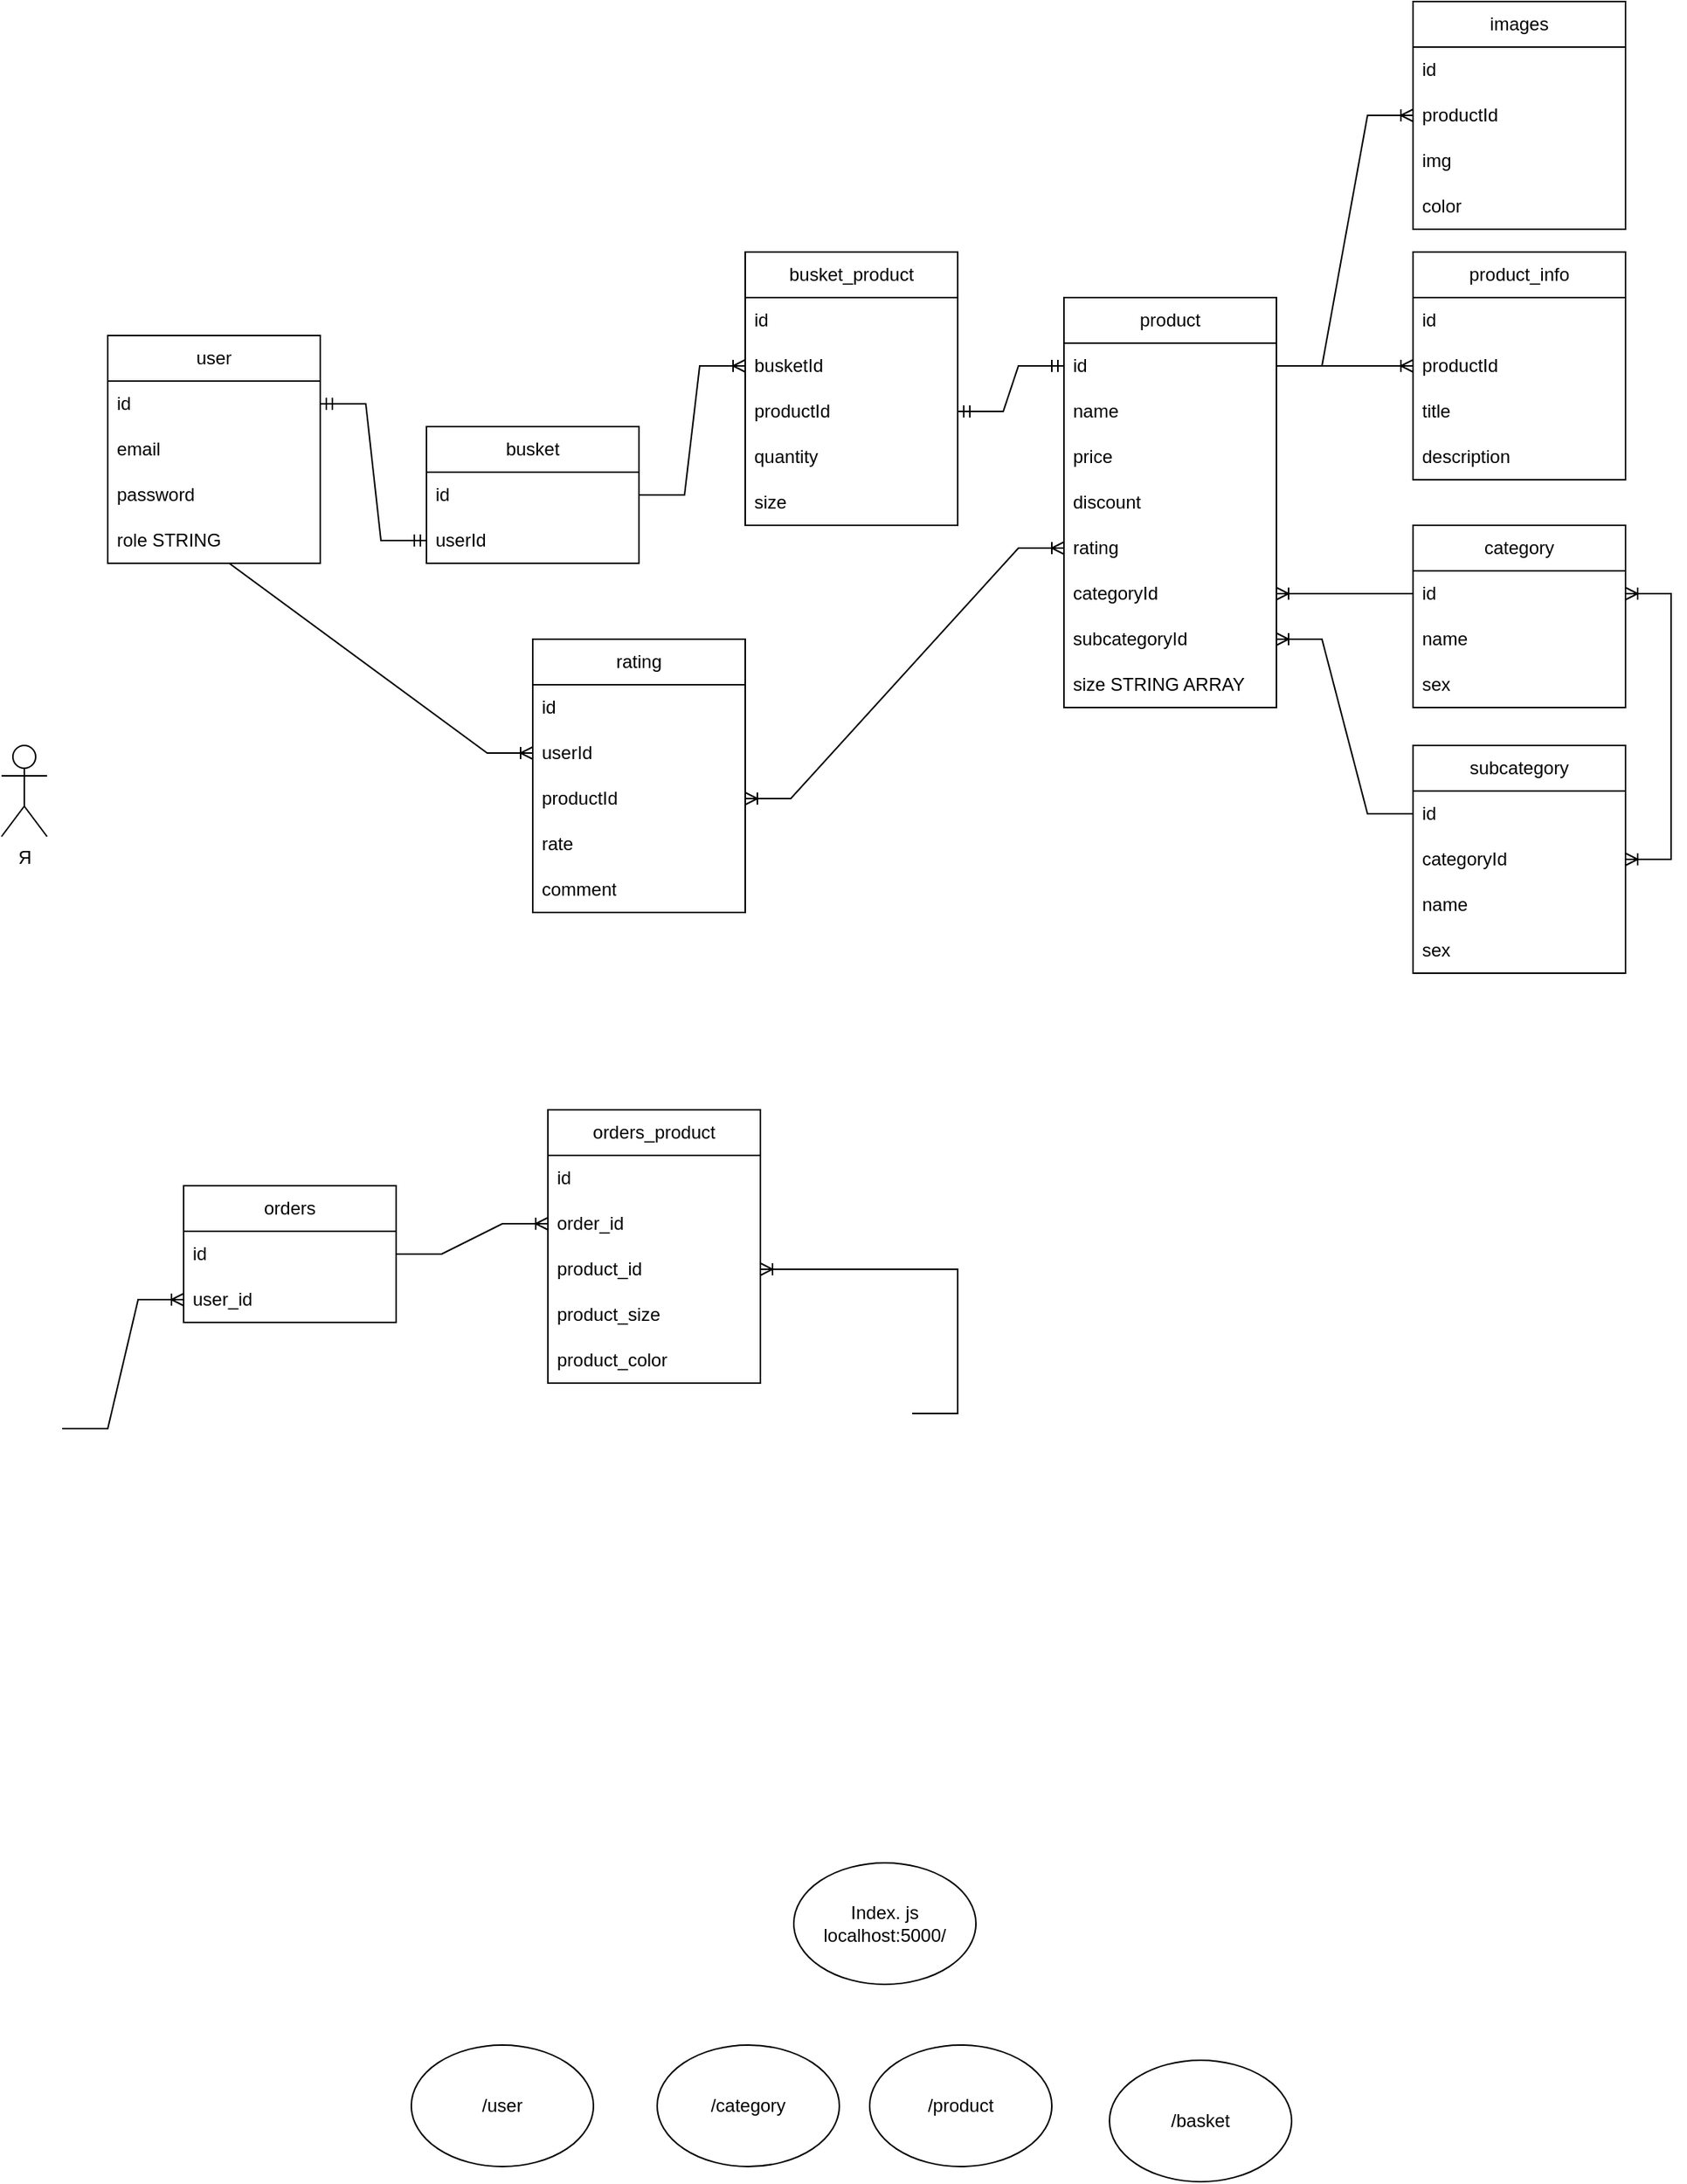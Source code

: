 <mxfile version="22.1.16" type="device">
  <diagram name="Сторінка-1" id="YkCIXC7knHmluyiYkISt">
    <mxGraphModel dx="1434" dy="780" grid="1" gridSize="10" guides="1" tooltips="1" connect="1" arrows="1" fold="1" page="1" pageScale="1" pageWidth="827" pageHeight="1169" math="0" shadow="0">
      <root>
        <mxCell id="0" />
        <mxCell id="1" parent="0" />
        <mxCell id="5MWL0-nEI8ZgV904CVtz-1" value="user" style="swimlane;fontStyle=0;childLayout=stackLayout;horizontal=1;startSize=30;horizontalStack=0;resizeParent=1;resizeParentMax=0;resizeLast=0;collapsible=1;marginBottom=0;whiteSpace=wrap;html=1;" parent="1" vertex="1">
          <mxGeometry x="168" y="294" width="140" height="150" as="geometry" />
        </mxCell>
        <mxCell id="5MWL0-nEI8ZgV904CVtz-2" value="id" style="text;strokeColor=none;fillColor=none;align=left;verticalAlign=middle;spacingLeft=4;spacingRight=4;overflow=hidden;points=[[0,0.5],[1,0.5]];portConstraint=eastwest;rotatable=0;whiteSpace=wrap;html=1;" parent="5MWL0-nEI8ZgV904CVtz-1" vertex="1">
          <mxGeometry y="30" width="140" height="30" as="geometry" />
        </mxCell>
        <mxCell id="5MWL0-nEI8ZgV904CVtz-3" value="email" style="text;strokeColor=none;fillColor=none;align=left;verticalAlign=middle;spacingLeft=4;spacingRight=4;overflow=hidden;points=[[0,0.5],[1,0.5]];portConstraint=eastwest;rotatable=0;whiteSpace=wrap;html=1;" parent="5MWL0-nEI8ZgV904CVtz-1" vertex="1">
          <mxGeometry y="60" width="140" height="30" as="geometry" />
        </mxCell>
        <mxCell id="5MWL0-nEI8ZgV904CVtz-4" value="password" style="text;strokeColor=none;fillColor=none;align=left;verticalAlign=middle;spacingLeft=4;spacingRight=4;overflow=hidden;points=[[0,0.5],[1,0.5]];portConstraint=eastwest;rotatable=0;whiteSpace=wrap;html=1;" parent="5MWL0-nEI8ZgV904CVtz-1" vertex="1">
          <mxGeometry y="90" width="140" height="30" as="geometry" />
        </mxCell>
        <mxCell id="5MWL0-nEI8ZgV904CVtz-5" value="role STRING" style="text;strokeColor=none;fillColor=none;align=left;verticalAlign=middle;spacingLeft=4;spacingRight=4;overflow=hidden;points=[[0,0.5],[1,0.5]];portConstraint=eastwest;rotatable=0;whiteSpace=wrap;html=1;" parent="5MWL0-nEI8ZgV904CVtz-1" vertex="1">
          <mxGeometry y="120" width="140" height="30" as="geometry" />
        </mxCell>
        <mxCell id="5MWL0-nEI8ZgV904CVtz-6" value="busket" style="swimlane;fontStyle=0;childLayout=stackLayout;horizontal=1;startSize=30;horizontalStack=0;resizeParent=1;resizeParentMax=0;resizeLast=0;collapsible=1;marginBottom=0;whiteSpace=wrap;html=1;" parent="1" vertex="1">
          <mxGeometry x="378" y="354" width="140" height="90" as="geometry" />
        </mxCell>
        <mxCell id="5MWL0-nEI8ZgV904CVtz-7" value="id" style="text;strokeColor=none;fillColor=none;align=left;verticalAlign=middle;spacingLeft=4;spacingRight=4;overflow=hidden;points=[[0,0.5],[1,0.5]];portConstraint=eastwest;rotatable=0;whiteSpace=wrap;html=1;" parent="5MWL0-nEI8ZgV904CVtz-6" vertex="1">
          <mxGeometry y="30" width="140" height="30" as="geometry" />
        </mxCell>
        <mxCell id="5MWL0-nEI8ZgV904CVtz-8" value="userId" style="text;strokeColor=none;fillColor=none;align=left;verticalAlign=middle;spacingLeft=4;spacingRight=4;overflow=hidden;points=[[0,0.5],[1,0.5]];portConstraint=eastwest;rotatable=0;whiteSpace=wrap;html=1;" parent="5MWL0-nEI8ZgV904CVtz-6" vertex="1">
          <mxGeometry y="60" width="140" height="30" as="geometry" />
        </mxCell>
        <mxCell id="5MWL0-nEI8ZgV904CVtz-11" value="" style="edgeStyle=entityRelationEdgeStyle;fontSize=12;html=1;endArrow=ERmandOne;startArrow=ERmandOne;rounded=0;" parent="1" source="5MWL0-nEI8ZgV904CVtz-2" target="5MWL0-nEI8ZgV904CVtz-8" edge="1">
          <mxGeometry width="100" height="100" relative="1" as="geometry">
            <mxPoint x="368" y="624" as="sourcePoint" />
            <mxPoint x="468" y="524" as="targetPoint" />
          </mxGeometry>
        </mxCell>
        <mxCell id="5MWL0-nEI8ZgV904CVtz-12" value="product" style="swimlane;fontStyle=0;childLayout=stackLayout;horizontal=1;startSize=30;horizontalStack=0;resizeParent=1;resizeParentMax=0;resizeLast=0;collapsible=1;marginBottom=0;whiteSpace=wrap;html=1;" parent="1" vertex="1">
          <mxGeometry x="798" y="269" width="140" height="270" as="geometry" />
        </mxCell>
        <mxCell id="5MWL0-nEI8ZgV904CVtz-13" value="id" style="text;strokeColor=none;fillColor=none;align=left;verticalAlign=middle;spacingLeft=4;spacingRight=4;overflow=hidden;points=[[0,0.5],[1,0.5]];portConstraint=eastwest;rotatable=0;whiteSpace=wrap;html=1;" parent="5MWL0-nEI8ZgV904CVtz-12" vertex="1">
          <mxGeometry y="30" width="140" height="30" as="geometry" />
        </mxCell>
        <mxCell id="5MWL0-nEI8ZgV904CVtz-14" value="name" style="text;strokeColor=none;fillColor=none;align=left;verticalAlign=middle;spacingLeft=4;spacingRight=4;overflow=hidden;points=[[0,0.5],[1,0.5]];portConstraint=eastwest;rotatable=0;whiteSpace=wrap;html=1;" parent="5MWL0-nEI8ZgV904CVtz-12" vertex="1">
          <mxGeometry y="60" width="140" height="30" as="geometry" />
        </mxCell>
        <mxCell id="5MWL0-nEI8ZgV904CVtz-15" value="price" style="text;strokeColor=none;fillColor=none;align=left;verticalAlign=middle;spacingLeft=4;spacingRight=4;overflow=hidden;points=[[0,0.5],[1,0.5]];portConstraint=eastwest;rotatable=0;whiteSpace=wrap;html=1;" parent="5MWL0-nEI8ZgV904CVtz-12" vertex="1">
          <mxGeometry y="90" width="140" height="30" as="geometry" />
        </mxCell>
        <mxCell id="rNepd5C1kq7vJe-YEwDy-3" value="discount" style="text;strokeColor=none;fillColor=none;align=left;verticalAlign=middle;spacingLeft=4;spacingRight=4;overflow=hidden;points=[[0,0.5],[1,0.5]];portConstraint=eastwest;rotatable=0;whiteSpace=wrap;html=1;" parent="5MWL0-nEI8ZgV904CVtz-12" vertex="1">
          <mxGeometry y="120" width="140" height="30" as="geometry" />
        </mxCell>
        <mxCell id="5MWL0-nEI8ZgV904CVtz-16" value="rating" style="text;strokeColor=none;fillColor=none;align=left;verticalAlign=middle;spacingLeft=4;spacingRight=4;overflow=hidden;points=[[0,0.5],[1,0.5]];portConstraint=eastwest;rotatable=0;whiteSpace=wrap;html=1;" parent="5MWL0-nEI8ZgV904CVtz-12" vertex="1">
          <mxGeometry y="150" width="140" height="30" as="geometry" />
        </mxCell>
        <mxCell id="5MWL0-nEI8ZgV904CVtz-18" value="categoryId" style="text;strokeColor=none;fillColor=none;align=left;verticalAlign=middle;spacingLeft=4;spacingRight=4;overflow=hidden;points=[[0,0.5],[1,0.5]];portConstraint=eastwest;rotatable=0;whiteSpace=wrap;html=1;" parent="5MWL0-nEI8ZgV904CVtz-12" vertex="1">
          <mxGeometry y="180" width="140" height="30" as="geometry" />
        </mxCell>
        <mxCell id="vkrqikl-NQeGXm39CAuh-4" value="subcategoryId" style="text;strokeColor=none;fillColor=none;align=left;verticalAlign=middle;spacingLeft=4;spacingRight=4;overflow=hidden;points=[[0,0.5],[1,0.5]];portConstraint=eastwest;rotatable=0;whiteSpace=wrap;html=1;" parent="5MWL0-nEI8ZgV904CVtz-12" vertex="1">
          <mxGeometry y="210" width="140" height="30" as="geometry" />
        </mxCell>
        <mxCell id="JTN3PpeSKyDfaB78N5p4-1" value="size STRING ARRAY" style="text;strokeColor=none;fillColor=none;align=left;verticalAlign=middle;spacingLeft=4;spacingRight=4;overflow=hidden;points=[[0,0.5],[1,0.5]];portConstraint=eastwest;rotatable=0;whiteSpace=wrap;html=1;" vertex="1" parent="5MWL0-nEI8ZgV904CVtz-12">
          <mxGeometry y="240" width="140" height="30" as="geometry" />
        </mxCell>
        <mxCell id="5MWL0-nEI8ZgV904CVtz-20" value="category" style="swimlane;fontStyle=0;childLayout=stackLayout;horizontal=1;startSize=30;horizontalStack=0;resizeParent=1;resizeParentMax=0;resizeLast=0;collapsible=1;marginBottom=0;whiteSpace=wrap;html=1;" parent="1" vertex="1">
          <mxGeometry x="1028" y="419" width="140" height="120" as="geometry" />
        </mxCell>
        <mxCell id="5MWL0-nEI8ZgV904CVtz-21" value="id" style="text;strokeColor=none;fillColor=none;align=left;verticalAlign=middle;spacingLeft=4;spacingRight=4;overflow=hidden;points=[[0,0.5],[1,0.5]];portConstraint=eastwest;rotatable=0;whiteSpace=wrap;html=1;" parent="5MWL0-nEI8ZgV904CVtz-20" vertex="1">
          <mxGeometry y="30" width="140" height="30" as="geometry" />
        </mxCell>
        <mxCell id="5MWL0-nEI8ZgV904CVtz-22" value="name" style="text;strokeColor=none;fillColor=none;align=left;verticalAlign=middle;spacingLeft=4;spacingRight=4;overflow=hidden;points=[[0,0.5],[1,0.5]];portConstraint=eastwest;rotatable=0;whiteSpace=wrap;html=1;" parent="5MWL0-nEI8ZgV904CVtz-20" vertex="1">
          <mxGeometry y="60" width="140" height="30" as="geometry" />
        </mxCell>
        <mxCell id="mlr-rR-SufKsn7wQ95hr-1" value="sex" style="text;strokeColor=none;fillColor=none;align=left;verticalAlign=middle;spacingLeft=4;spacingRight=4;overflow=hidden;points=[[0,0.5],[1,0.5]];portConstraint=eastwest;rotatable=0;whiteSpace=wrap;html=1;" parent="5MWL0-nEI8ZgV904CVtz-20" vertex="1">
          <mxGeometry y="90" width="140" height="30" as="geometry" />
        </mxCell>
        <mxCell id="5MWL0-nEI8ZgV904CVtz-26" value="" style="edgeStyle=entityRelationEdgeStyle;fontSize=12;html=1;endArrow=ERoneToMany;rounded=0;" parent="1" source="5MWL0-nEI8ZgV904CVtz-21" target="5MWL0-nEI8ZgV904CVtz-18" edge="1">
          <mxGeometry width="100" height="100" relative="1" as="geometry">
            <mxPoint x="1298" y="584" as="sourcePoint" />
            <mxPoint x="1088" y="454" as="targetPoint" />
            <Array as="points">
              <mxPoint x="1138" y="799" />
              <mxPoint x="1168" y="554" />
              <mxPoint x="1068" y="554" />
              <mxPoint x="1098" y="554" />
              <mxPoint x="918" y="544" />
              <mxPoint x="1138" y="654" />
              <mxPoint x="1098" y="484" />
              <mxPoint x="1138" y="504" />
              <mxPoint x="1148" y="654" />
            </Array>
          </mxGeometry>
        </mxCell>
        <mxCell id="5MWL0-nEI8ZgV904CVtz-28" value="product_info" style="swimlane;fontStyle=0;childLayout=stackLayout;horizontal=1;startSize=30;horizontalStack=0;resizeParent=1;resizeParentMax=0;resizeLast=0;collapsible=1;marginBottom=0;whiteSpace=wrap;html=1;" parent="1" vertex="1">
          <mxGeometry x="1028" y="239" width="140" height="150" as="geometry" />
        </mxCell>
        <mxCell id="5MWL0-nEI8ZgV904CVtz-29" value="id" style="text;strokeColor=none;fillColor=none;align=left;verticalAlign=middle;spacingLeft=4;spacingRight=4;overflow=hidden;points=[[0,0.5],[1,0.5]];portConstraint=eastwest;rotatable=0;whiteSpace=wrap;html=1;" parent="5MWL0-nEI8ZgV904CVtz-28" vertex="1">
          <mxGeometry y="30" width="140" height="30" as="geometry" />
        </mxCell>
        <mxCell id="5MWL0-nEI8ZgV904CVtz-30" value="productId" style="text;strokeColor=none;fillColor=none;align=left;verticalAlign=middle;spacingLeft=4;spacingRight=4;overflow=hidden;points=[[0,0.5],[1,0.5]];portConstraint=eastwest;rotatable=0;whiteSpace=wrap;html=1;" parent="5MWL0-nEI8ZgV904CVtz-28" vertex="1">
          <mxGeometry y="60" width="140" height="30" as="geometry" />
        </mxCell>
        <mxCell id="5MWL0-nEI8ZgV904CVtz-31" value="title" style="text;strokeColor=none;fillColor=none;align=left;verticalAlign=middle;spacingLeft=4;spacingRight=4;overflow=hidden;points=[[0,0.5],[1,0.5]];portConstraint=eastwest;rotatable=0;whiteSpace=wrap;html=1;" parent="5MWL0-nEI8ZgV904CVtz-28" vertex="1">
          <mxGeometry y="90" width="140" height="30" as="geometry" />
        </mxCell>
        <mxCell id="5MWL0-nEI8ZgV904CVtz-32" value="description" style="text;strokeColor=none;fillColor=none;align=left;verticalAlign=middle;spacingLeft=4;spacingRight=4;overflow=hidden;points=[[0,0.5],[1,0.5]];portConstraint=eastwest;rotatable=0;whiteSpace=wrap;html=1;" parent="5MWL0-nEI8ZgV904CVtz-28" vertex="1">
          <mxGeometry y="120" width="140" height="30" as="geometry" />
        </mxCell>
        <mxCell id="5MWL0-nEI8ZgV904CVtz-33" value="" style="edgeStyle=entityRelationEdgeStyle;fontSize=12;html=1;endArrow=ERoneToMany;rounded=0;" parent="1" source="5MWL0-nEI8ZgV904CVtz-13" target="5MWL0-nEI8ZgV904CVtz-30" edge="1">
          <mxGeometry width="100" height="100" relative="1" as="geometry">
            <mxPoint x="1108" y="704" as="sourcePoint" />
            <mxPoint x="1188" y="514" as="targetPoint" />
            <Array as="points">
              <mxPoint x="1388" y="804" />
              <mxPoint x="1388" y="659" />
              <mxPoint x="1348" y="489" />
              <mxPoint x="1388" y="509" />
              <mxPoint x="1398" y="659" />
            </Array>
          </mxGeometry>
        </mxCell>
        <mxCell id="5MWL0-nEI8ZgV904CVtz-34" value="busket_product" style="swimlane;fontStyle=0;childLayout=stackLayout;horizontal=1;startSize=30;horizontalStack=0;resizeParent=1;resizeParentMax=0;resizeLast=0;collapsible=1;marginBottom=0;whiteSpace=wrap;html=1;" parent="1" vertex="1">
          <mxGeometry x="588" y="239" width="140" height="180" as="geometry" />
        </mxCell>
        <mxCell id="5MWL0-nEI8ZgV904CVtz-35" value="id" style="text;strokeColor=none;fillColor=none;align=left;verticalAlign=middle;spacingLeft=4;spacingRight=4;overflow=hidden;points=[[0,0.5],[1,0.5]];portConstraint=eastwest;rotatable=0;whiteSpace=wrap;html=1;" parent="5MWL0-nEI8ZgV904CVtz-34" vertex="1">
          <mxGeometry y="30" width="140" height="30" as="geometry" />
        </mxCell>
        <mxCell id="5MWL0-nEI8ZgV904CVtz-36" value="busketId" style="text;strokeColor=none;fillColor=none;align=left;verticalAlign=middle;spacingLeft=4;spacingRight=4;overflow=hidden;points=[[0,0.5],[1,0.5]];portConstraint=eastwest;rotatable=0;whiteSpace=wrap;html=1;" parent="5MWL0-nEI8ZgV904CVtz-34" vertex="1">
          <mxGeometry y="60" width="140" height="30" as="geometry" />
        </mxCell>
        <mxCell id="5MWL0-nEI8ZgV904CVtz-38" value="productId" style="text;strokeColor=none;fillColor=none;align=left;verticalAlign=middle;spacingLeft=4;spacingRight=4;overflow=hidden;points=[[0,0.5],[1,0.5]];portConstraint=eastwest;rotatable=0;whiteSpace=wrap;html=1;" parent="5MWL0-nEI8ZgV904CVtz-34" vertex="1">
          <mxGeometry y="90" width="140" height="30" as="geometry" />
        </mxCell>
        <mxCell id="gnACn4G0oC28c5RjPpDY-5" value="quantity" style="text;strokeColor=none;fillColor=none;align=left;verticalAlign=middle;spacingLeft=4;spacingRight=4;overflow=hidden;points=[[0,0.5],[1,0.5]];portConstraint=eastwest;rotatable=0;whiteSpace=wrap;html=1;" parent="5MWL0-nEI8ZgV904CVtz-34" vertex="1">
          <mxGeometry y="120" width="140" height="30" as="geometry" />
        </mxCell>
        <mxCell id="mlr-rR-SufKsn7wQ95hr-2" value="size" style="text;strokeColor=none;fillColor=none;align=left;verticalAlign=middle;spacingLeft=4;spacingRight=4;overflow=hidden;points=[[0,0.5],[1,0.5]];portConstraint=eastwest;rotatable=0;whiteSpace=wrap;html=1;" parent="5MWL0-nEI8ZgV904CVtz-34" vertex="1">
          <mxGeometry y="150" width="140" height="30" as="geometry" />
        </mxCell>
        <mxCell id="5MWL0-nEI8ZgV904CVtz-42" value="" style="edgeStyle=entityRelationEdgeStyle;fontSize=12;html=1;endArrow=ERmandOne;startArrow=ERmandOne;rounded=0;" parent="1" source="5MWL0-nEI8ZgV904CVtz-38" target="5MWL0-nEI8ZgV904CVtz-13" edge="1">
          <mxGeometry width="100" height="100" relative="1" as="geometry">
            <mxPoint x="728" y="394" as="sourcePoint" />
            <mxPoint x="798" y="314" as="targetPoint" />
          </mxGeometry>
        </mxCell>
        <mxCell id="5MWL0-nEI8ZgV904CVtz-43" value="" style="edgeStyle=entityRelationEdgeStyle;fontSize=12;html=1;endArrow=ERoneToMany;rounded=0;" parent="1" source="5MWL0-nEI8ZgV904CVtz-7" target="5MWL0-nEI8ZgV904CVtz-36" edge="1">
          <mxGeometry width="100" height="100" relative="1" as="geometry">
            <mxPoint x="508" y="664" as="sourcePoint" />
            <mxPoint x="588" y="474" as="targetPoint" />
            <Array as="points">
              <mxPoint x="788" y="764" />
              <mxPoint x="788" y="619" />
              <mxPoint x="748" y="449" />
              <mxPoint x="788" y="469" />
              <mxPoint x="798" y="619" />
            </Array>
          </mxGeometry>
        </mxCell>
        <mxCell id="5MWL0-nEI8ZgV904CVtz-44" value="rating" style="swimlane;fontStyle=0;childLayout=stackLayout;horizontal=1;startSize=30;horizontalStack=0;resizeParent=1;resizeParentMax=0;resizeLast=0;collapsible=1;marginBottom=0;whiteSpace=wrap;html=1;" parent="1" vertex="1">
          <mxGeometry x="448" y="494" width="140" height="180" as="geometry" />
        </mxCell>
        <mxCell id="5MWL0-nEI8ZgV904CVtz-45" value="id" style="text;strokeColor=none;fillColor=none;align=left;verticalAlign=middle;spacingLeft=4;spacingRight=4;overflow=hidden;points=[[0,0.5],[1,0.5]];portConstraint=eastwest;rotatable=0;whiteSpace=wrap;html=1;" parent="5MWL0-nEI8ZgV904CVtz-44" vertex="1">
          <mxGeometry y="30" width="140" height="30" as="geometry" />
        </mxCell>
        <mxCell id="5MWL0-nEI8ZgV904CVtz-46" value="userId" style="text;strokeColor=none;fillColor=none;align=left;verticalAlign=middle;spacingLeft=4;spacingRight=4;overflow=hidden;points=[[0,0.5],[1,0.5]];portConstraint=eastwest;rotatable=0;whiteSpace=wrap;html=1;" parent="5MWL0-nEI8ZgV904CVtz-44" vertex="1">
          <mxGeometry y="60" width="140" height="30" as="geometry" />
        </mxCell>
        <mxCell id="5MWL0-nEI8ZgV904CVtz-47" value="productId" style="text;strokeColor=none;fillColor=none;align=left;verticalAlign=middle;spacingLeft=4;spacingRight=4;overflow=hidden;points=[[0,0.5],[1,0.5]];portConstraint=eastwest;rotatable=0;whiteSpace=wrap;html=1;" parent="5MWL0-nEI8ZgV904CVtz-44" vertex="1">
          <mxGeometry y="90" width="140" height="30" as="geometry" />
        </mxCell>
        <mxCell id="5MWL0-nEI8ZgV904CVtz-48" value="rate" style="text;strokeColor=none;fillColor=none;align=left;verticalAlign=middle;spacingLeft=4;spacingRight=4;overflow=hidden;points=[[0,0.5],[1,0.5]];portConstraint=eastwest;rotatable=0;whiteSpace=wrap;html=1;" parent="5MWL0-nEI8ZgV904CVtz-44" vertex="1">
          <mxGeometry y="120" width="140" height="30" as="geometry" />
        </mxCell>
        <mxCell id="mlr-rR-SufKsn7wQ95hr-16" value="comment" style="text;strokeColor=none;fillColor=none;align=left;verticalAlign=middle;spacingLeft=4;spacingRight=4;overflow=hidden;points=[[0,0.5],[1,0.5]];portConstraint=eastwest;rotatable=0;whiteSpace=wrap;html=1;" parent="5MWL0-nEI8ZgV904CVtz-44" vertex="1">
          <mxGeometry y="150" width="140" height="30" as="geometry" />
        </mxCell>
        <mxCell id="5MWL0-nEI8ZgV904CVtz-49" value="" style="edgeStyle=entityRelationEdgeStyle;fontSize=12;html=1;endArrow=ERoneToMany;rounded=0;" parent="1" target="5MWL0-nEI8ZgV904CVtz-46" edge="1">
          <mxGeometry width="100" height="100" relative="1" as="geometry">
            <mxPoint x="218" y="444" as="sourcePoint" />
            <mxPoint x="258" y="639" as="targetPoint" />
            <Array as="points">
              <mxPoint x="438" y="794" />
              <mxPoint x="438" y="649" />
              <mxPoint x="398" y="479" />
              <mxPoint x="438" y="499" />
              <mxPoint x="448" y="649" />
            </Array>
          </mxGeometry>
        </mxCell>
        <mxCell id="5MWL0-nEI8ZgV904CVtz-50" value="" style="edgeStyle=entityRelationEdgeStyle;fontSize=12;html=1;endArrow=ERoneToMany;startArrow=ERoneToMany;rounded=0;startFill=0;endFill=0;" parent="1" source="5MWL0-nEI8ZgV904CVtz-47" target="5MWL0-nEI8ZgV904CVtz-16" edge="1">
          <mxGeometry width="100" height="100" relative="1" as="geometry">
            <mxPoint x="468.94" y="599.99" as="sourcePoint" />
            <mxPoint x="798" y="444" as="targetPoint" />
          </mxGeometry>
        </mxCell>
        <mxCell id="gnACn4G0oC28c5RjPpDY-8" value="subcategory" style="swimlane;fontStyle=0;childLayout=stackLayout;horizontal=1;startSize=30;horizontalStack=0;resizeParent=1;resizeParentMax=0;resizeLast=0;collapsible=1;marginBottom=0;whiteSpace=wrap;html=1;" parent="1" vertex="1">
          <mxGeometry x="1028" y="564" width="140" height="150" as="geometry" />
        </mxCell>
        <mxCell id="gnACn4G0oC28c5RjPpDY-9" value="id" style="text;strokeColor=none;fillColor=none;align=left;verticalAlign=middle;spacingLeft=4;spacingRight=4;overflow=hidden;points=[[0,0.5],[1,0.5]];portConstraint=eastwest;rotatable=0;whiteSpace=wrap;html=1;" parent="gnACn4G0oC28c5RjPpDY-8" vertex="1">
          <mxGeometry y="30" width="140" height="30" as="geometry" />
        </mxCell>
        <mxCell id="gnACn4G0oC28c5RjPpDY-12" value="categoryId" style="text;strokeColor=none;fillColor=none;align=left;verticalAlign=middle;spacingLeft=4;spacingRight=4;overflow=hidden;points=[[0,0.5],[1,0.5]];portConstraint=eastwest;rotatable=0;whiteSpace=wrap;html=1;" parent="gnACn4G0oC28c5RjPpDY-8" vertex="1">
          <mxGeometry y="60" width="140" height="30" as="geometry" />
        </mxCell>
        <mxCell id="gnACn4G0oC28c5RjPpDY-10" value="name" style="text;strokeColor=none;fillColor=none;align=left;verticalAlign=middle;spacingLeft=4;spacingRight=4;overflow=hidden;points=[[0,0.5],[1,0.5]];portConstraint=eastwest;rotatable=0;whiteSpace=wrap;html=1;" parent="gnACn4G0oC28c5RjPpDY-8" vertex="1">
          <mxGeometry y="90" width="140" height="30" as="geometry" />
        </mxCell>
        <mxCell id="vkrqikl-NQeGXm39CAuh-9" value="sex" style="text;strokeColor=none;fillColor=none;align=left;verticalAlign=middle;spacingLeft=4;spacingRight=4;overflow=hidden;points=[[0,0.5],[1,0.5]];portConstraint=eastwest;rotatable=0;whiteSpace=wrap;html=1;" parent="gnACn4G0oC28c5RjPpDY-8" vertex="1">
          <mxGeometry y="120" width="140" height="30" as="geometry" />
        </mxCell>
        <mxCell id="gnACn4G0oC28c5RjPpDY-13" value="" style="fontSize=12;html=1;endArrow=ERoneToMany;rounded=0;edgeStyle=entityRelationEdgeStyle;elbow=vertical;" parent="1" source="gnACn4G0oC28c5RjPpDY-9" target="vkrqikl-NQeGXm39CAuh-4" edge="1">
          <mxGeometry width="100" height="100" relative="1" as="geometry">
            <mxPoint x="1312" y="605" as="sourcePoint" />
            <mxPoint x="1060" y="500" as="targetPoint" />
            <Array as="points">
              <mxPoint x="900" y="540" />
              <mxPoint x="1020" y="580" />
            </Array>
          </mxGeometry>
        </mxCell>
        <mxCell id="gnACn4G0oC28c5RjPpDY-14" value="Я" style="shape=umlActor;verticalLabelPosition=bottom;verticalAlign=top;html=1;outlineConnect=0;" parent="1" vertex="1">
          <mxGeometry x="98" y="564" width="30" height="60" as="geometry" />
        </mxCell>
        <mxCell id="gnACn4G0oC28c5RjPpDY-15" value="images" style="swimlane;fontStyle=0;childLayout=stackLayout;horizontal=1;startSize=30;horizontalStack=0;resizeParent=1;resizeParentMax=0;resizeLast=0;collapsible=1;marginBottom=0;whiteSpace=wrap;html=1;" parent="1" vertex="1">
          <mxGeometry x="1028" y="74" width="140" height="150" as="geometry" />
        </mxCell>
        <mxCell id="gnACn4G0oC28c5RjPpDY-16" value="id" style="text;strokeColor=none;fillColor=none;align=left;verticalAlign=middle;spacingLeft=4;spacingRight=4;overflow=hidden;points=[[0,0.5],[1,0.5]];portConstraint=eastwest;rotatable=0;whiteSpace=wrap;html=1;" parent="gnACn4G0oC28c5RjPpDY-15" vertex="1">
          <mxGeometry y="30" width="140" height="30" as="geometry" />
        </mxCell>
        <mxCell id="gnACn4G0oC28c5RjPpDY-17" value="productId" style="text;strokeColor=none;fillColor=none;align=left;verticalAlign=middle;spacingLeft=4;spacingRight=4;overflow=hidden;points=[[0,0.5],[1,0.5]];portConstraint=eastwest;rotatable=0;whiteSpace=wrap;html=1;" parent="gnACn4G0oC28c5RjPpDY-15" vertex="1">
          <mxGeometry y="60" width="140" height="30" as="geometry" />
        </mxCell>
        <mxCell id="gnACn4G0oC28c5RjPpDY-18" value="img" style="text;strokeColor=none;fillColor=none;align=left;verticalAlign=middle;spacingLeft=4;spacingRight=4;overflow=hidden;points=[[0,0.5],[1,0.5]];portConstraint=eastwest;rotatable=0;whiteSpace=wrap;html=1;" parent="gnACn4G0oC28c5RjPpDY-15" vertex="1">
          <mxGeometry y="90" width="140" height="30" as="geometry" />
        </mxCell>
        <mxCell id="vkrqikl-NQeGXm39CAuh-10" value="color" style="text;strokeColor=none;fillColor=none;align=left;verticalAlign=middle;spacingLeft=4;spacingRight=4;overflow=hidden;points=[[0,0.5],[1,0.5]];portConstraint=eastwest;rotatable=0;whiteSpace=wrap;html=1;" parent="gnACn4G0oC28c5RjPpDY-15" vertex="1">
          <mxGeometry y="120" width="140" height="30" as="geometry" />
        </mxCell>
        <mxCell id="gnACn4G0oC28c5RjPpDY-19" value="" style="edgeStyle=entityRelationEdgeStyle;fontSize=12;html=1;endArrow=ERoneToMany;rounded=0;" parent="1" source="5MWL0-nEI8ZgV904CVtz-13" target="gnACn4G0oC28c5RjPpDY-17" edge="1">
          <mxGeometry width="100" height="100" relative="1" as="geometry">
            <mxPoint x="968" y="409" as="sourcePoint" />
            <mxPoint x="1038" y="354" as="targetPoint" />
            <Array as="points">
              <mxPoint x="1418" y="899" />
              <mxPoint x="1418" y="754" />
              <mxPoint x="1378" y="584" />
              <mxPoint x="1418" y="604" />
              <mxPoint x="1428" y="754" />
            </Array>
          </mxGeometry>
        </mxCell>
        <mxCell id="gnACn4G0oC28c5RjPpDY-23" value="orders" style="swimlane;fontStyle=0;childLayout=stackLayout;horizontal=1;startSize=30;horizontalStack=0;resizeParent=1;resizeParentMax=0;resizeLast=0;collapsible=1;marginBottom=0;whiteSpace=wrap;html=1;" parent="1" vertex="1">
          <mxGeometry x="218" y="854" width="140" height="90" as="geometry" />
        </mxCell>
        <mxCell id="gnACn4G0oC28c5RjPpDY-24" value="id" style="text;strokeColor=none;fillColor=none;align=left;verticalAlign=middle;spacingLeft=4;spacingRight=4;overflow=hidden;points=[[0,0.5],[1,0.5]];portConstraint=eastwest;rotatable=0;whiteSpace=wrap;html=1;" parent="gnACn4G0oC28c5RjPpDY-23" vertex="1">
          <mxGeometry y="30" width="140" height="30" as="geometry" />
        </mxCell>
        <mxCell id="gnACn4G0oC28c5RjPpDY-25" value="user_id" style="text;strokeColor=none;fillColor=none;align=left;verticalAlign=middle;spacingLeft=4;spacingRight=4;overflow=hidden;points=[[0,0.5],[1,0.5]];portConstraint=eastwest;rotatable=0;whiteSpace=wrap;html=1;" parent="gnACn4G0oC28c5RjPpDY-23" vertex="1">
          <mxGeometry y="60" width="140" height="30" as="geometry" />
        </mxCell>
        <mxCell id="gnACn4G0oC28c5RjPpDY-28" value="orders_product" style="swimlane;fontStyle=0;childLayout=stackLayout;horizontal=1;startSize=30;horizontalStack=0;resizeParent=1;resizeParentMax=0;resizeLast=0;collapsible=1;marginBottom=0;whiteSpace=wrap;html=1;" parent="1" vertex="1">
          <mxGeometry x="458" y="804" width="140" height="180" as="geometry" />
        </mxCell>
        <mxCell id="gnACn4G0oC28c5RjPpDY-29" value="id" style="text;strokeColor=none;fillColor=none;align=left;verticalAlign=middle;spacingLeft=4;spacingRight=4;overflow=hidden;points=[[0,0.5],[1,0.5]];portConstraint=eastwest;rotatable=0;whiteSpace=wrap;html=1;" parent="gnACn4G0oC28c5RjPpDY-28" vertex="1">
          <mxGeometry y="30" width="140" height="30" as="geometry" />
        </mxCell>
        <mxCell id="gnACn4G0oC28c5RjPpDY-31" value="order_id" style="text;strokeColor=none;fillColor=none;align=left;verticalAlign=middle;spacingLeft=4;spacingRight=4;overflow=hidden;points=[[0,0.5],[1,0.5]];portConstraint=eastwest;rotatable=0;whiteSpace=wrap;html=1;" parent="gnACn4G0oC28c5RjPpDY-28" vertex="1">
          <mxGeometry y="60" width="140" height="30" as="geometry" />
        </mxCell>
        <mxCell id="gnACn4G0oC28c5RjPpDY-30" value="product_id" style="text;strokeColor=none;fillColor=none;align=left;verticalAlign=middle;spacingLeft=4;spacingRight=4;overflow=hidden;points=[[0,0.5],[1,0.5]];portConstraint=eastwest;rotatable=0;whiteSpace=wrap;html=1;" parent="gnACn4G0oC28c5RjPpDY-28" vertex="1">
          <mxGeometry y="90" width="140" height="30" as="geometry" />
        </mxCell>
        <mxCell id="gnACn4G0oC28c5RjPpDY-33" value="product_size" style="text;strokeColor=none;fillColor=none;align=left;verticalAlign=middle;spacingLeft=4;spacingRight=4;overflow=hidden;points=[[0,0.5],[1,0.5]];portConstraint=eastwest;rotatable=0;whiteSpace=wrap;html=1;" parent="gnACn4G0oC28c5RjPpDY-28" vertex="1">
          <mxGeometry y="120" width="140" height="30" as="geometry" />
        </mxCell>
        <mxCell id="gnACn4G0oC28c5RjPpDY-34" value="product_color" style="text;strokeColor=none;fillColor=none;align=left;verticalAlign=middle;spacingLeft=4;spacingRight=4;overflow=hidden;points=[[0,0.5],[1,0.5]];portConstraint=eastwest;rotatable=0;whiteSpace=wrap;html=1;" parent="gnACn4G0oC28c5RjPpDY-28" vertex="1">
          <mxGeometry y="150" width="140" height="30" as="geometry" />
        </mxCell>
        <mxCell id="gnACn4G0oC28c5RjPpDY-32" value="" style="edgeStyle=entityRelationEdgeStyle;fontSize=12;html=1;endArrow=ERoneToMany;rounded=0;" parent="1" source="gnACn4G0oC28c5RjPpDY-24" target="gnACn4G0oC28c5RjPpDY-31" edge="1">
          <mxGeometry width="100" height="100" relative="1" as="geometry">
            <mxPoint x="617.5" y="979" as="sourcePoint" />
            <mxPoint x="678.5" y="814" as="targetPoint" />
            <Array as="points">
              <mxPoint x="1067.5" y="1469" />
              <mxPoint x="1067.5" y="1324" />
              <mxPoint x="1027.5" y="1154" />
              <mxPoint x="1067.5" y="1174" />
              <mxPoint x="1077.5" y="1324" />
            </Array>
          </mxGeometry>
        </mxCell>
        <mxCell id="gnACn4G0oC28c5RjPpDY-35" value="" style="edgeStyle=entityRelationEdgeStyle;fontSize=12;html=1;endArrow=ERoneToMany;rounded=0;" parent="1" target="gnACn4G0oC28c5RjPpDY-25" edge="1">
          <mxGeometry width="100" height="100" relative="1" as="geometry">
            <mxPoint x="138" y="1014" as="sourcePoint" />
            <mxPoint x="148" y="964" as="targetPoint" />
            <Array as="points">
              <mxPoint x="757.5" y="1554" />
              <mxPoint x="757.5" y="1409" />
              <mxPoint x="717.5" y="1239" />
              <mxPoint x="757.5" y="1259" />
              <mxPoint x="767.5" y="1409" />
            </Array>
          </mxGeometry>
        </mxCell>
        <mxCell id="gnACn4G0oC28c5RjPpDY-36" value="" style="edgeStyle=entityRelationEdgeStyle;fontSize=12;html=1;endArrow=ERoneToMany;rounded=0;" parent="1" target="gnACn4G0oC28c5RjPpDY-30" edge="1">
          <mxGeometry width="100" height="100" relative="1" as="geometry">
            <mxPoint x="698" y="1004" as="sourcePoint" />
            <mxPoint x="758" y="894" as="targetPoint" />
            <Array as="points">
              <mxPoint x="1297.5" y="1519" />
              <mxPoint x="1297.5" y="1374" />
              <mxPoint x="1257.5" y="1204" />
              <mxPoint x="1297.5" y="1224" />
              <mxPoint x="1307.5" y="1374" />
            </Array>
          </mxGeometry>
        </mxCell>
        <mxCell id="vkrqikl-NQeGXm39CAuh-5" value="" style="edgeStyle=entityRelationEdgeStyle;fontSize=12;html=1;endArrow=ERoneToMany;startArrow=ERoneToMany;rounded=0;startFill=0;endFill=0;" parent="1" source="gnACn4G0oC28c5RjPpDY-12" target="5MWL0-nEI8ZgV904CVtz-21" edge="1">
          <mxGeometry width="100" height="100" relative="1" as="geometry">
            <mxPoint x="1250" y="759" as="sourcePoint" />
            <mxPoint x="1460" y="564" as="targetPoint" />
          </mxGeometry>
        </mxCell>
        <mxCell id="Dohfl4JGRKgdcuQEx8Xo-1" value="Index. js&lt;br&gt;localhost:5000/" style="ellipse;whiteSpace=wrap;html=1;" parent="1" vertex="1">
          <mxGeometry x="620" y="1300" width="120" height="80" as="geometry" />
        </mxCell>
        <mxCell id="Dohfl4JGRKgdcuQEx8Xo-2" value="/user" style="ellipse;whiteSpace=wrap;html=1;" parent="1" vertex="1">
          <mxGeometry x="368" y="1420" width="120" height="80" as="geometry" />
        </mxCell>
        <mxCell id="Dohfl4JGRKgdcuQEx8Xo-3" value="/category" style="ellipse;whiteSpace=wrap;html=1;" parent="1" vertex="1">
          <mxGeometry x="530" y="1420" width="120" height="80" as="geometry" />
        </mxCell>
        <mxCell id="Dohfl4JGRKgdcuQEx8Xo-4" value="/product" style="ellipse;whiteSpace=wrap;html=1;" parent="1" vertex="1">
          <mxGeometry x="670" y="1420" width="120" height="80" as="geometry" />
        </mxCell>
        <mxCell id="Dohfl4JGRKgdcuQEx8Xo-5" value="/basket" style="ellipse;whiteSpace=wrap;html=1;" parent="1" vertex="1">
          <mxGeometry x="828" y="1430" width="120" height="80" as="geometry" />
        </mxCell>
      </root>
    </mxGraphModel>
  </diagram>
</mxfile>
